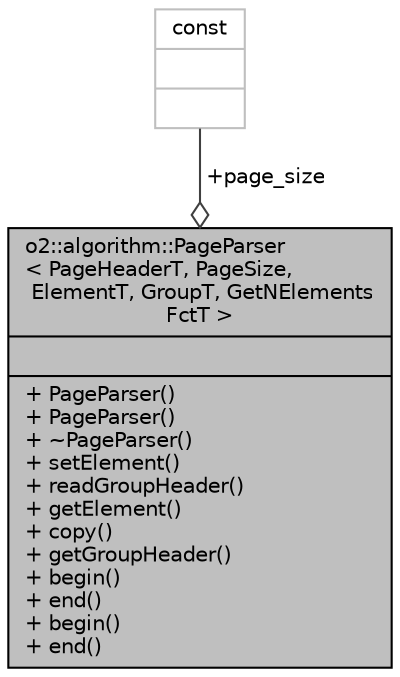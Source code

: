 digraph "o2::algorithm::PageParser&lt; PageHeaderT, PageSize, ElementT, GroupT, GetNElementsFctT &gt;"
{
 // INTERACTIVE_SVG=YES
  bgcolor="transparent";
  edge [fontname="Helvetica",fontsize="10",labelfontname="Helvetica",labelfontsize="10"];
  node [fontname="Helvetica",fontsize="10",shape=record];
  Node1 [label="{o2::algorithm::PageParser\l\< PageHeaderT, PageSize,\l ElementT, GroupT, GetNElements\lFctT \>\n||+ PageParser()\l+ PageParser()\l+ ~PageParser()\l+ setElement()\l+ readGroupHeader()\l+ getElement()\l+ copy()\l+ getGroupHeader()\l+ begin()\l+ end()\l+ begin()\l+ end()\l}",height=0.2,width=0.4,color="black", fillcolor="grey75", style="filled", fontcolor="black"];
  Node2 -> Node1 [color="grey25",fontsize="10",style="solid",label=" +page_size" ,arrowhead="odiamond",fontname="Helvetica"];
  Node2 [label="{const\n||}",height=0.2,width=0.4,color="grey75"];
}

